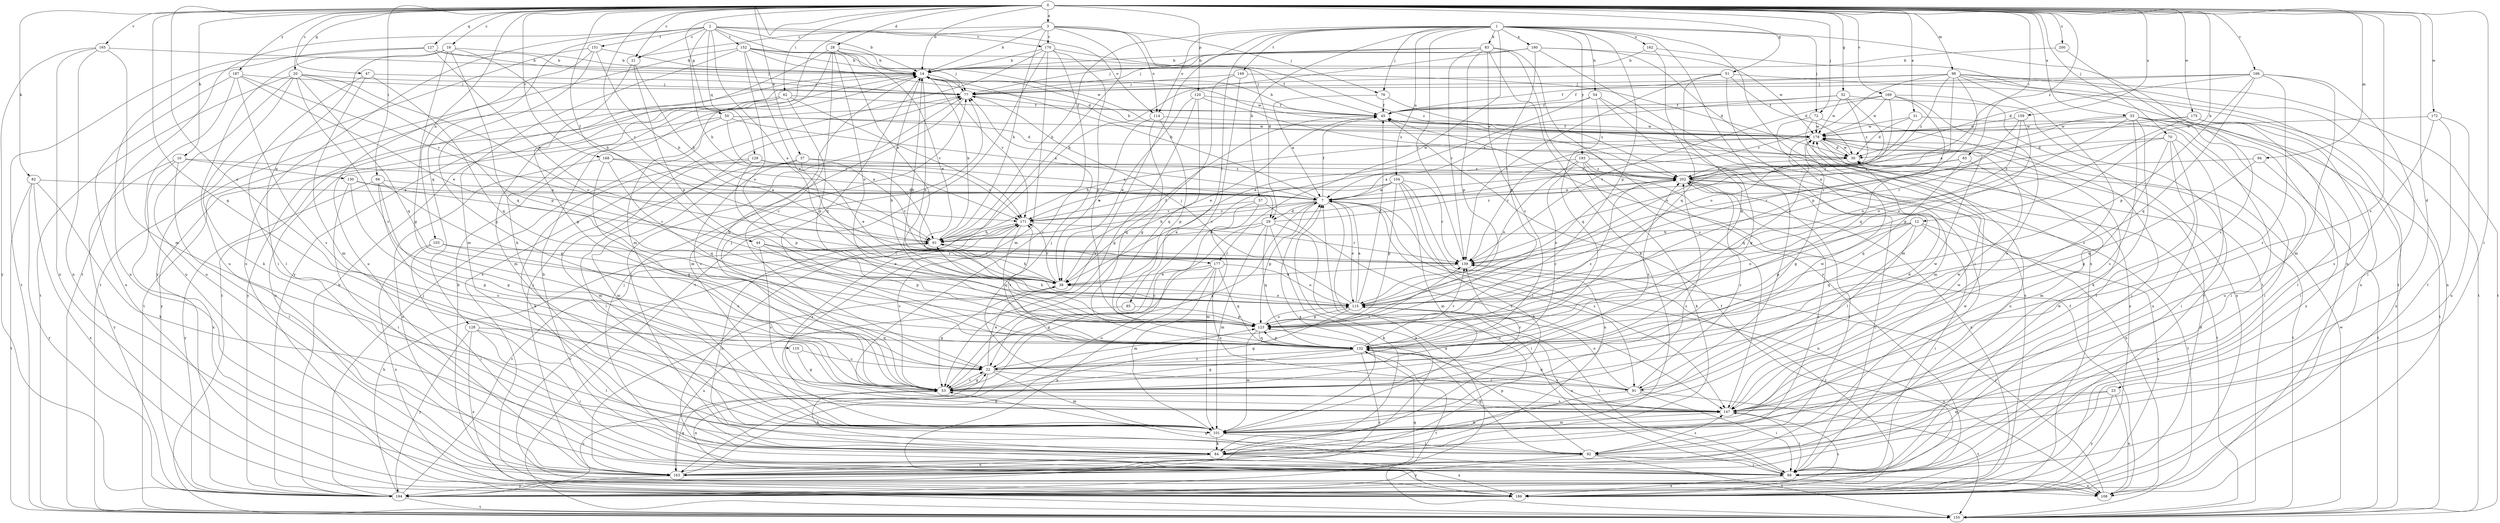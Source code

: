 strict digraph  {
0;
1;
2;
3;
7;
10;
12;
14;
16;
20;
21;
22;
23;
28;
29;
30;
31;
33;
37;
38;
44;
45;
47;
50;
51;
52;
53;
54;
57;
61;
62;
65;
66;
68;
70;
72;
76;
77;
82;
83;
84;
85;
91;
92;
94;
98;
101;
103;
104;
108;
110;
114;
115;
120;
123;
127;
128;
129;
130;
132;
139;
147;
149;
151;
152;
155;
159;
162;
163;
165;
166;
168;
169;
170;
171;
172;
175;
177;
178;
180;
186;
187;
193;
194;
200;
202;
0 -> 3  [label=a];
0 -> 10  [label=b];
0 -> 12  [label=b];
0 -> 14  [label=b];
0 -> 16  [label=c];
0 -> 20  [label=c];
0 -> 21  [label=c];
0 -> 23  [label=d];
0 -> 28  [label=d];
0 -> 31  [label=e];
0 -> 33  [label=e];
0 -> 37  [label=e];
0 -> 44  [label=f];
0 -> 47  [label=g];
0 -> 50  [label=g];
0 -> 51  [label=g];
0 -> 52  [label=g];
0 -> 53  [label=g];
0 -> 62  [label=i];
0 -> 65  [label=i];
0 -> 66  [label=i];
0 -> 68  [label=i];
0 -> 70  [label=j];
0 -> 72  [label=j];
0 -> 82  [label=k];
0 -> 94  [label=m];
0 -> 98  [label=m];
0 -> 103  [label=n];
0 -> 110  [label=o];
0 -> 120  [label=p];
0 -> 127  [label=q];
0 -> 139  [label=r];
0 -> 147  [label=s];
0 -> 159  [label=u];
0 -> 165  [label=v];
0 -> 166  [label=v];
0 -> 168  [label=v];
0 -> 169  [label=v];
0 -> 172  [label=w];
0 -> 175  [label=w];
0 -> 187  [label=y];
0 -> 200  [label=z];
0 -> 202  [label=z];
1 -> 54  [label=h];
1 -> 57  [label=h];
1 -> 61  [label=h];
1 -> 72  [label=j];
1 -> 76  [label=j];
1 -> 83  [label=k];
1 -> 85  [label=l];
1 -> 91  [label=l];
1 -> 104  [label=n];
1 -> 108  [label=n];
1 -> 114  [label=o];
1 -> 123  [label=p];
1 -> 139  [label=r];
1 -> 149  [label=t];
1 -> 162  [label=u];
1 -> 163  [label=u];
1 -> 177  [label=w];
1 -> 180  [label=x];
1 -> 186  [label=x];
1 -> 193  [label=y];
2 -> 14  [label=b];
2 -> 21  [label=c];
2 -> 38  [label=e];
2 -> 61  [label=h];
2 -> 114  [label=o];
2 -> 128  [label=q];
2 -> 129  [label=q];
2 -> 151  [label=t];
2 -> 152  [label=t];
2 -> 155  [label=t];
2 -> 170  [label=v];
2 -> 177  [label=w];
2 -> 186  [label=x];
3 -> 14  [label=b];
3 -> 21  [label=c];
3 -> 29  [label=d];
3 -> 61  [label=h];
3 -> 68  [label=i];
3 -> 76  [label=j];
3 -> 84  [label=k];
3 -> 114  [label=o];
3 -> 170  [label=v];
7 -> 14  [label=b];
7 -> 29  [label=d];
7 -> 45  [label=f];
7 -> 61  [label=h];
7 -> 91  [label=l];
7 -> 108  [label=n];
7 -> 115  [label=o];
7 -> 123  [label=p];
7 -> 147  [label=s];
7 -> 163  [label=u];
7 -> 171  [label=v];
10 -> 29  [label=d];
10 -> 68  [label=i];
10 -> 130  [label=q];
10 -> 186  [label=x];
10 -> 194  [label=y];
12 -> 61  [label=h];
12 -> 68  [label=i];
12 -> 91  [label=l];
12 -> 115  [label=o];
12 -> 123  [label=p];
12 -> 132  [label=q];
12 -> 186  [label=x];
14 -> 77  [label=j];
14 -> 115  [label=o];
14 -> 132  [label=q];
14 -> 155  [label=t];
14 -> 171  [label=v];
14 -> 178  [label=w];
16 -> 14  [label=b];
16 -> 53  [label=g];
16 -> 61  [label=h];
16 -> 68  [label=i];
16 -> 132  [label=q];
16 -> 163  [label=u];
20 -> 22  [label=c];
20 -> 77  [label=j];
20 -> 84  [label=k];
20 -> 115  [label=o];
20 -> 123  [label=p];
20 -> 132  [label=q];
20 -> 155  [label=t];
20 -> 163  [label=u];
21 -> 53  [label=g];
21 -> 61  [label=h];
21 -> 123  [label=p];
22 -> 38  [label=e];
22 -> 53  [label=g];
22 -> 91  [label=l];
22 -> 101  [label=m];
22 -> 108  [label=n];
22 -> 139  [label=r];
22 -> 202  [label=z];
23 -> 101  [label=m];
23 -> 108  [label=n];
23 -> 147  [label=s];
23 -> 194  [label=y];
28 -> 14  [label=b];
28 -> 22  [label=c];
28 -> 38  [label=e];
28 -> 45  [label=f];
28 -> 101  [label=m];
28 -> 115  [label=o];
28 -> 194  [label=y];
29 -> 22  [label=c];
29 -> 61  [label=h];
29 -> 68  [label=i];
29 -> 84  [label=k];
29 -> 101  [label=m];
29 -> 132  [label=q];
29 -> 202  [label=z];
30 -> 14  [label=b];
30 -> 155  [label=t];
30 -> 178  [label=w];
30 -> 202  [label=z];
31 -> 30  [label=d];
31 -> 68  [label=i];
31 -> 171  [label=v];
31 -> 178  [label=w];
33 -> 7  [label=a];
33 -> 68  [label=i];
33 -> 84  [label=k];
33 -> 115  [label=o];
33 -> 147  [label=s];
33 -> 155  [label=t];
33 -> 163  [label=u];
33 -> 178  [label=w];
33 -> 194  [label=y];
37 -> 22  [label=c];
37 -> 38  [label=e];
37 -> 92  [label=l];
37 -> 101  [label=m];
37 -> 139  [label=r];
37 -> 202  [label=z];
38 -> 45  [label=f];
38 -> 53  [label=g];
38 -> 61  [label=h];
38 -> 115  [label=o];
38 -> 171  [label=v];
44 -> 38  [label=e];
44 -> 123  [label=p];
44 -> 139  [label=r];
44 -> 147  [label=s];
45 -> 14  [label=b];
45 -> 38  [label=e];
45 -> 178  [label=w];
47 -> 77  [label=j];
47 -> 92  [label=l];
47 -> 101  [label=m];
47 -> 132  [label=q];
50 -> 7  [label=a];
50 -> 30  [label=d];
50 -> 163  [label=u];
50 -> 171  [label=v];
50 -> 178  [label=w];
50 -> 194  [label=y];
51 -> 30  [label=d];
51 -> 77  [label=j];
51 -> 101  [label=m];
51 -> 132  [label=q];
51 -> 139  [label=r];
51 -> 155  [label=t];
52 -> 7  [label=a];
52 -> 45  [label=f];
52 -> 115  [label=o];
52 -> 178  [label=w];
52 -> 194  [label=y];
52 -> 202  [label=z];
53 -> 7  [label=a];
53 -> 14  [label=b];
53 -> 22  [label=c];
53 -> 30  [label=d];
53 -> 77  [label=j];
53 -> 84  [label=k];
53 -> 139  [label=r];
53 -> 147  [label=s];
53 -> 171  [label=v];
53 -> 178  [label=w];
54 -> 38  [label=e];
54 -> 45  [label=f];
54 -> 53  [label=g];
54 -> 132  [label=q];
54 -> 186  [label=x];
57 -> 101  [label=m];
57 -> 147  [label=s];
57 -> 163  [label=u];
57 -> 171  [label=v];
61 -> 14  [label=b];
61 -> 139  [label=r];
62 -> 45  [label=f];
62 -> 101  [label=m];
62 -> 123  [label=p];
62 -> 155  [label=t];
62 -> 171  [label=v];
62 -> 194  [label=y];
65 -> 7  [label=a];
65 -> 101  [label=m];
65 -> 132  [label=q];
65 -> 202  [label=z];
66 -> 7  [label=a];
66 -> 53  [label=g];
66 -> 123  [label=p];
66 -> 147  [label=s];
66 -> 194  [label=y];
68 -> 14  [label=b];
68 -> 53  [label=g];
68 -> 77  [label=j];
68 -> 108  [label=n];
68 -> 115  [label=o];
68 -> 178  [label=w];
68 -> 186  [label=x];
70 -> 30  [label=d];
70 -> 53  [label=g];
70 -> 68  [label=i];
70 -> 92  [label=l];
70 -> 139  [label=r];
70 -> 163  [label=u];
72 -> 68  [label=i];
72 -> 101  [label=m];
72 -> 178  [label=w];
72 -> 186  [label=x];
76 -> 7  [label=a];
76 -> 45  [label=f];
76 -> 202  [label=z];
77 -> 45  [label=f];
77 -> 101  [label=m];
82 -> 7  [label=a];
82 -> 84  [label=k];
82 -> 155  [label=t];
82 -> 186  [label=x];
82 -> 194  [label=y];
83 -> 14  [label=b];
83 -> 22  [label=c];
83 -> 77  [label=j];
83 -> 84  [label=k];
83 -> 123  [label=p];
83 -> 139  [label=r];
83 -> 147  [label=s];
83 -> 194  [label=y];
84 -> 61  [label=h];
84 -> 77  [label=j];
84 -> 163  [label=u];
84 -> 186  [label=x];
84 -> 202  [label=z];
85 -> 123  [label=p];
85 -> 163  [label=u];
91 -> 68  [label=i];
91 -> 77  [label=j];
91 -> 84  [label=k];
91 -> 115  [label=o];
91 -> 132  [label=q];
91 -> 155  [label=t];
91 -> 178  [label=w];
91 -> 202  [label=z];
92 -> 68  [label=i];
92 -> 123  [label=p];
92 -> 132  [label=q];
92 -> 147  [label=s];
92 -> 155  [label=t];
92 -> 194  [label=y];
94 -> 132  [label=q];
94 -> 155  [label=t];
94 -> 202  [label=z];
98 -> 45  [label=f];
98 -> 77  [label=j];
98 -> 108  [label=n];
98 -> 123  [label=p];
98 -> 139  [label=r];
98 -> 147  [label=s];
98 -> 155  [label=t];
98 -> 171  [label=v];
98 -> 186  [label=x];
98 -> 202  [label=z];
101 -> 7  [label=a];
101 -> 84  [label=k];
101 -> 92  [label=l];
101 -> 178  [label=w];
101 -> 202  [label=z];
103 -> 22  [label=c];
103 -> 68  [label=i];
103 -> 139  [label=r];
103 -> 186  [label=x];
104 -> 7  [label=a];
104 -> 38  [label=e];
104 -> 84  [label=k];
104 -> 101  [label=m];
104 -> 123  [label=p];
104 -> 139  [label=r];
104 -> 163  [label=u];
104 -> 171  [label=v];
108 -> 45  [label=f];
108 -> 139  [label=r];
110 -> 22  [label=c];
110 -> 53  [label=g];
114 -> 38  [label=e];
114 -> 123  [label=p];
114 -> 132  [label=q];
114 -> 178  [label=w];
115 -> 7  [label=a];
115 -> 14  [label=b];
115 -> 45  [label=f];
115 -> 53  [label=g];
115 -> 68  [label=i];
115 -> 77  [label=j];
115 -> 123  [label=p];
120 -> 38  [label=e];
120 -> 45  [label=f];
120 -> 53  [label=g];
120 -> 132  [label=q];
120 -> 202  [label=z];
123 -> 14  [label=b];
123 -> 61  [label=h];
123 -> 101  [label=m];
123 -> 115  [label=o];
123 -> 132  [label=q];
127 -> 14  [label=b];
127 -> 61  [label=h];
127 -> 77  [label=j];
127 -> 108  [label=n];
127 -> 155  [label=t];
128 -> 68  [label=i];
128 -> 92  [label=l];
128 -> 132  [label=q];
128 -> 186  [label=x];
128 -> 194  [label=y];
129 -> 7  [label=a];
129 -> 84  [label=k];
129 -> 101  [label=m];
129 -> 123  [label=p];
129 -> 171  [label=v];
129 -> 202  [label=z];
130 -> 7  [label=a];
130 -> 53  [label=g];
130 -> 68  [label=i];
130 -> 139  [label=r];
132 -> 22  [label=c];
132 -> 53  [label=g];
132 -> 123  [label=p];
132 -> 139  [label=r];
132 -> 147  [label=s];
132 -> 155  [label=t];
132 -> 171  [label=v];
132 -> 194  [label=y];
132 -> 202  [label=z];
139 -> 38  [label=e];
147 -> 68  [label=i];
147 -> 101  [label=m];
147 -> 178  [label=w];
149 -> 22  [label=c];
149 -> 30  [label=d];
149 -> 53  [label=g];
149 -> 77  [label=j];
151 -> 14  [label=b];
151 -> 53  [label=g];
151 -> 61  [label=h];
151 -> 163  [label=u];
151 -> 194  [label=y];
152 -> 14  [label=b];
152 -> 30  [label=d];
152 -> 38  [label=e];
152 -> 77  [label=j];
152 -> 101  [label=m];
152 -> 115  [label=o];
152 -> 155  [label=t];
152 -> 178  [label=w];
155 -> 22  [label=c];
155 -> 178  [label=w];
159 -> 115  [label=o];
159 -> 123  [label=p];
159 -> 139  [label=r];
159 -> 178  [label=w];
162 -> 14  [label=b];
162 -> 132  [label=q];
162 -> 155  [label=t];
163 -> 7  [label=a];
163 -> 53  [label=g];
163 -> 77  [label=j];
163 -> 123  [label=p];
163 -> 178  [label=w];
163 -> 194  [label=y];
165 -> 14  [label=b];
165 -> 101  [label=m];
165 -> 108  [label=n];
165 -> 186  [label=x];
165 -> 194  [label=y];
166 -> 30  [label=d];
166 -> 45  [label=f];
166 -> 68  [label=i];
166 -> 77  [label=j];
166 -> 101  [label=m];
166 -> 123  [label=p];
166 -> 132  [label=q];
166 -> 147  [label=s];
168 -> 7  [label=a];
168 -> 53  [label=g];
168 -> 132  [label=q];
168 -> 163  [label=u];
168 -> 202  [label=z];
169 -> 45  [label=f];
169 -> 115  [label=o];
169 -> 132  [label=q];
169 -> 139  [label=r];
169 -> 147  [label=s];
169 -> 178  [label=w];
169 -> 186  [label=x];
170 -> 14  [label=b];
170 -> 101  [label=m];
170 -> 123  [label=p];
170 -> 147  [label=s];
170 -> 155  [label=t];
170 -> 186  [label=x];
170 -> 202  [label=z];
171 -> 61  [label=h];
171 -> 132  [label=q];
171 -> 139  [label=r];
171 -> 147  [label=s];
172 -> 92  [label=l];
172 -> 147  [label=s];
172 -> 163  [label=u];
172 -> 178  [label=w];
175 -> 68  [label=i];
175 -> 92  [label=l];
175 -> 115  [label=o];
175 -> 139  [label=r];
175 -> 178  [label=w];
175 -> 186  [label=x];
177 -> 38  [label=e];
177 -> 53  [label=g];
177 -> 101  [label=m];
177 -> 115  [label=o];
177 -> 132  [label=q];
177 -> 147  [label=s];
177 -> 186  [label=x];
178 -> 30  [label=d];
178 -> 45  [label=f];
178 -> 53  [label=g];
178 -> 61  [label=h];
178 -> 132  [label=q];
178 -> 139  [label=r];
178 -> 163  [label=u];
180 -> 14  [label=b];
180 -> 61  [label=h];
180 -> 68  [label=i];
180 -> 77  [label=j];
180 -> 123  [label=p];
180 -> 155  [label=t];
180 -> 178  [label=w];
186 -> 14  [label=b];
186 -> 30  [label=d];
186 -> 45  [label=f];
186 -> 147  [label=s];
186 -> 171  [label=v];
187 -> 38  [label=e];
187 -> 77  [label=j];
187 -> 147  [label=s];
187 -> 163  [label=u];
187 -> 171  [label=v];
187 -> 186  [label=x];
193 -> 7  [label=a];
193 -> 22  [label=c];
193 -> 84  [label=k];
193 -> 115  [label=o];
193 -> 155  [label=t];
193 -> 186  [label=x];
193 -> 202  [label=z];
194 -> 7  [label=a];
194 -> 14  [label=b];
194 -> 61  [label=h];
194 -> 77  [label=j];
194 -> 132  [label=q];
194 -> 139  [label=r];
194 -> 155  [label=t];
194 -> 171  [label=v];
200 -> 14  [label=b];
200 -> 147  [label=s];
202 -> 7  [label=a];
202 -> 68  [label=i];
202 -> 92  [label=l];
202 -> 108  [label=n];
202 -> 115  [label=o];
202 -> 155  [label=t];
}
